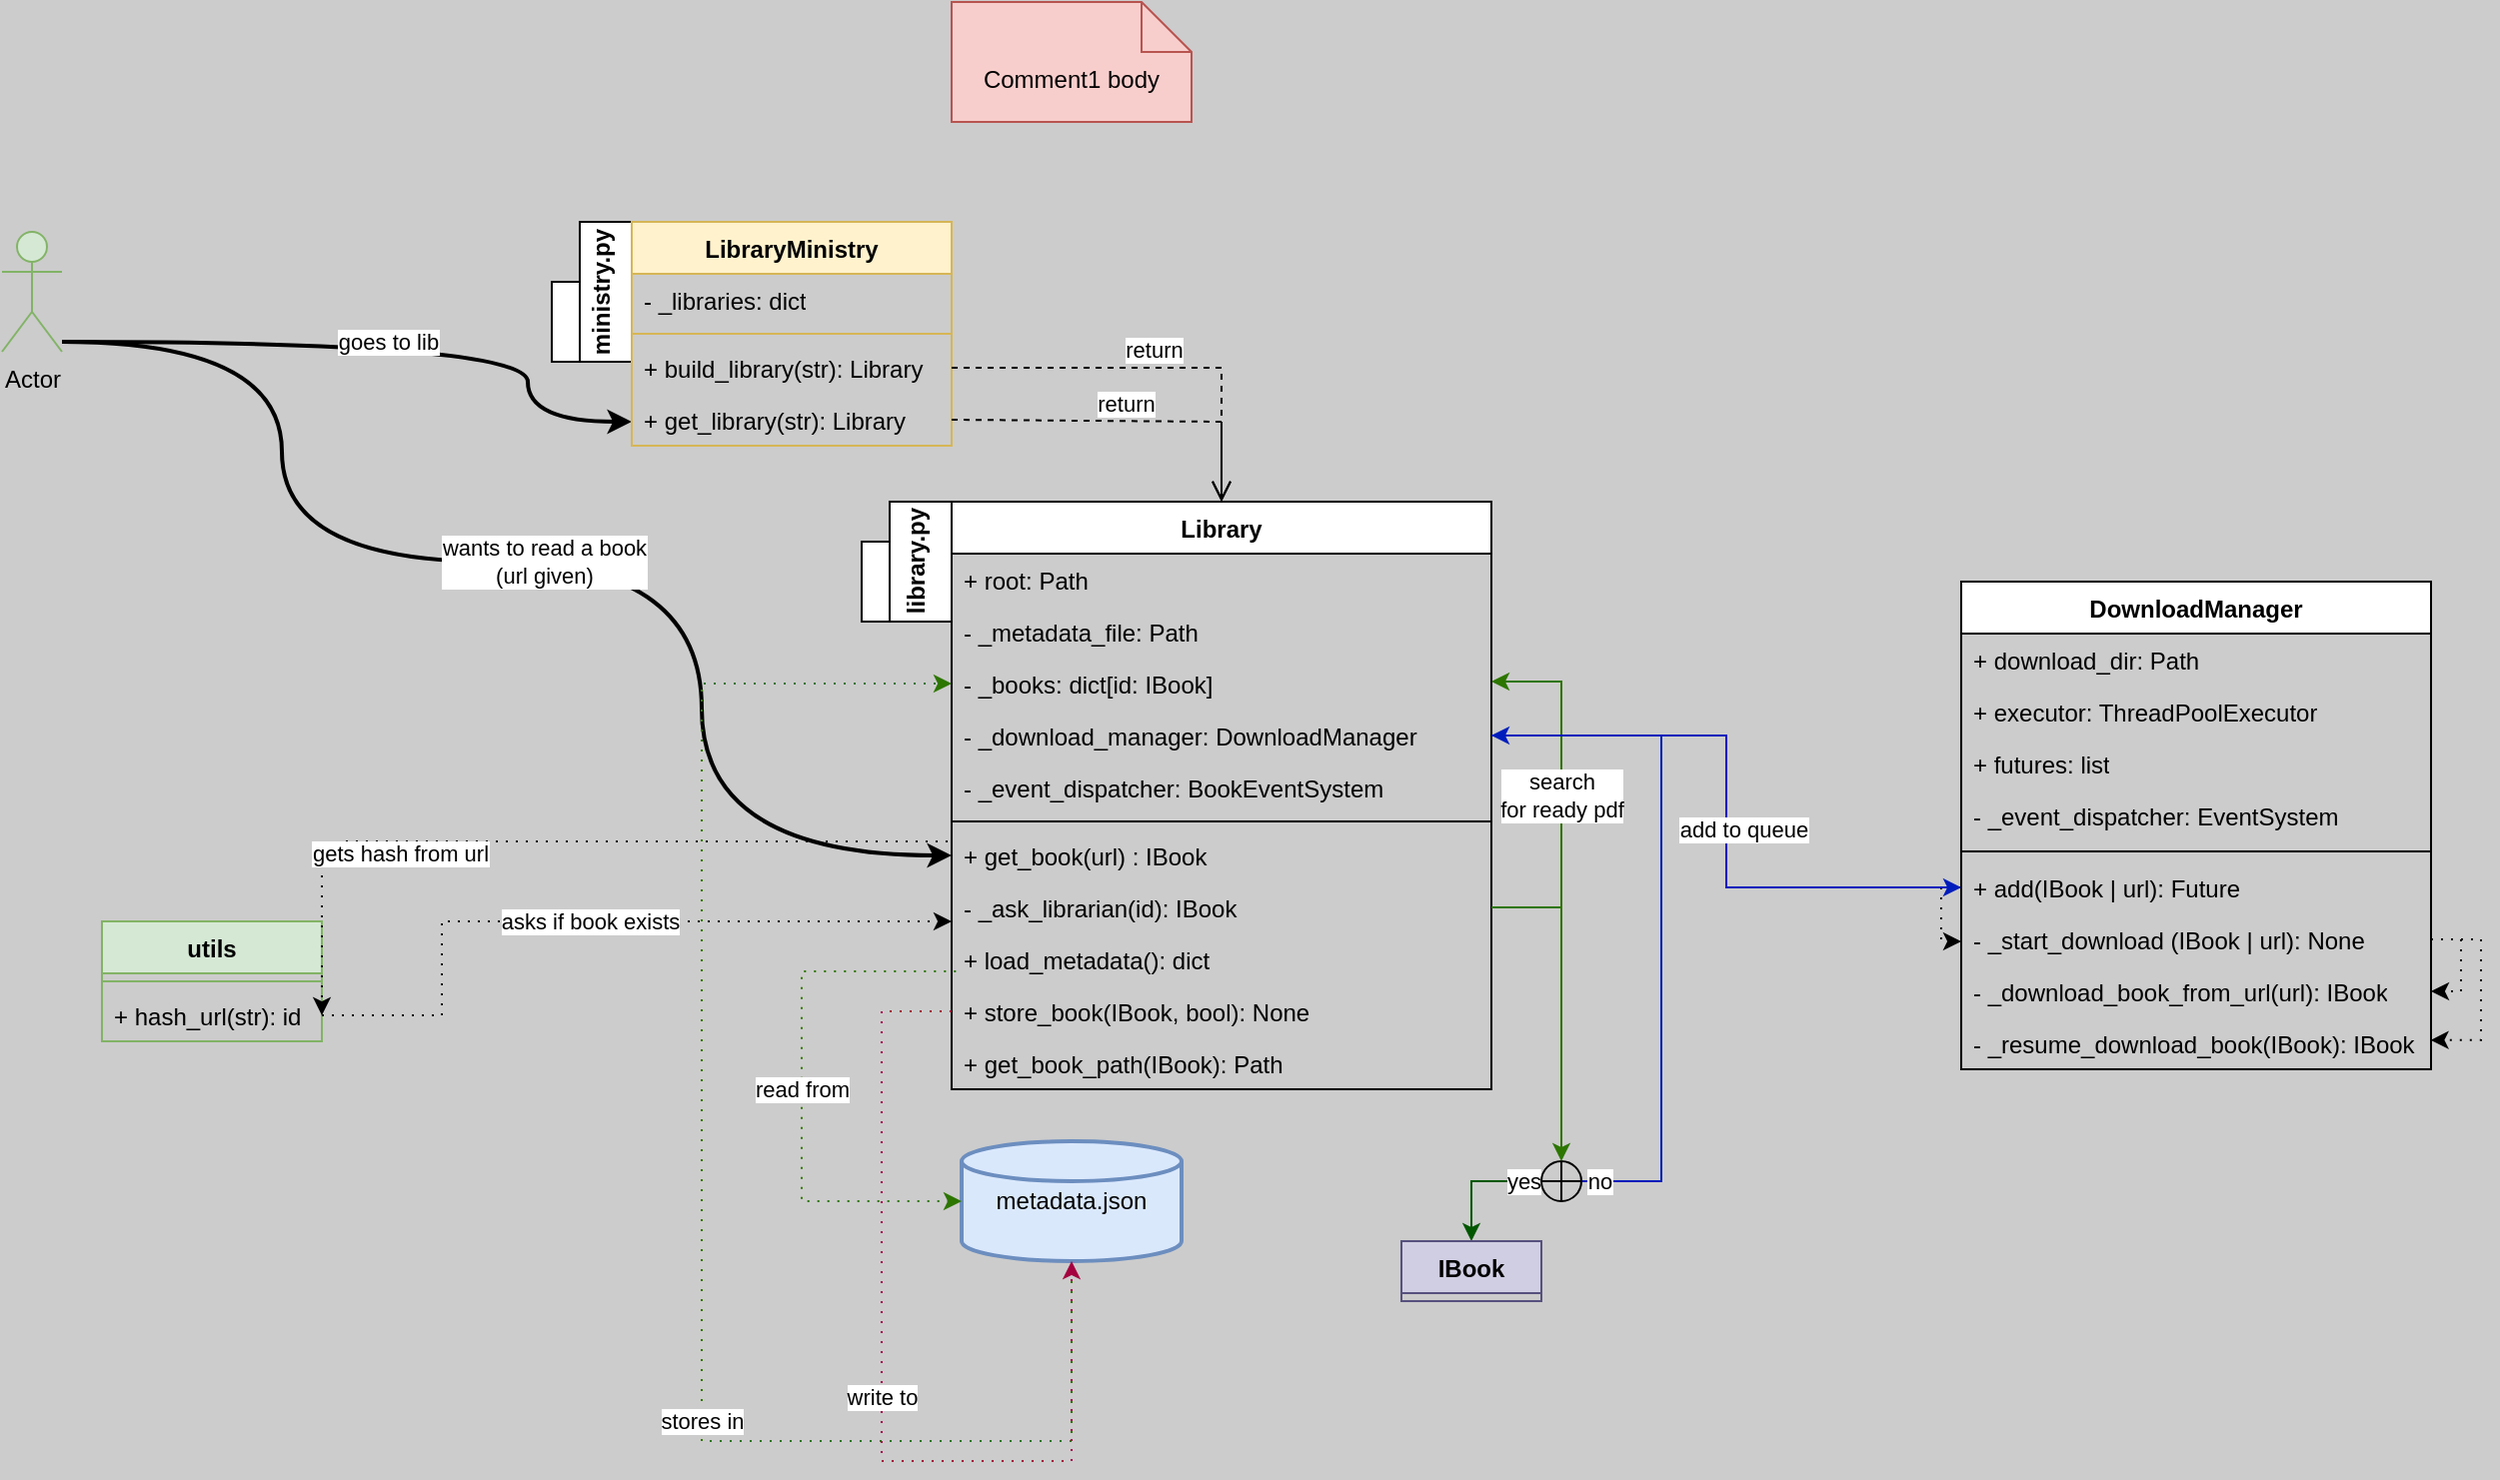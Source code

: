 <mxfile version="22.0.8" type="github">
  <diagram id="C5RBs43oDa-KdzZeNtuy" name="Page-1">
    <mxGraphModel dx="1769" dy="343" grid="1" gridSize="10" guides="1" tooltips="1" connect="0" arrows="1" fold="1" page="1" pageScale="1" pageWidth="1169" pageHeight="827" background="#CCCCCC" math="0" shadow="0">
      <root>
        <mxCell id="WIyWlLk6GJQsqaUBKTNV-0" />
        <mxCell id="WIyWlLk6GJQsqaUBKTNV-1" parent="WIyWlLk6GJQsqaUBKTNV-0" />
        <mxCell id="P9E268Bw0gb1X7N-w08P-5" value="ministry.py" style="shape=folder;fontStyle=1;spacingTop=10;tabWidth=40;tabHeight=14;tabPosition=left;html=1;whiteSpace=wrap;flipV=0;direction=north;horizontal=0;" vertex="1" parent="WIyWlLk6GJQsqaUBKTNV-1">
          <mxGeometry x="-15" y="140" width="40" height="70" as="geometry" />
        </mxCell>
        <mxCell id="P9E268Bw0gb1X7N-w08P-104" value="goes to lib" style="edgeStyle=orthogonalEdgeStyle;orthogonalLoop=1;jettySize=auto;html=1;strokeWidth=2;curved=1;" edge="1" parent="WIyWlLk6GJQsqaUBKTNV-1" source="P9E268Bw0gb1X7N-w08P-6" target="P9E268Bw0gb1X7N-w08P-27">
          <mxGeometry relative="1" as="geometry">
            <mxPoint x="-250" y="180" as="sourcePoint" />
            <Array as="points">
              <mxPoint x="-27" y="200" />
              <mxPoint x="-27" y="240" />
            </Array>
          </mxGeometry>
        </mxCell>
        <mxCell id="P9E268Bw0gb1X7N-w08P-105" value="wants to read a book&lt;br&gt;(url given)" style="edgeStyle=orthogonalEdgeStyle;orthogonalLoop=1;jettySize=auto;html=1;strokeWidth=2;shadow=0;curved=1;" edge="1" parent="WIyWlLk6GJQsqaUBKTNV-1" target="P9E268Bw0gb1X7N-w08P-28">
          <mxGeometry relative="1" as="geometry">
            <mxPoint x="-260" y="200" as="sourcePoint" />
            <mxPoint x="140" y="460" as="targetPoint" />
            <Array as="points">
              <mxPoint x="-150" y="200" />
              <mxPoint x="-150" y="310" />
              <mxPoint x="60" y="310" />
              <mxPoint x="60" y="457" />
            </Array>
          </mxGeometry>
        </mxCell>
        <mxCell id="P9E268Bw0gb1X7N-w08P-6" value="Actor" style="shape=umlActor;verticalLabelPosition=bottom;verticalAlign=top;html=1;fillColor=#d5e8d4;strokeColor=#82b366;" vertex="1" parent="WIyWlLk6GJQsqaUBKTNV-1">
          <mxGeometry x="-290" y="145" width="30" height="60" as="geometry" />
        </mxCell>
        <mxCell id="P9E268Bw0gb1X7N-w08P-15" value="LibraryMinistry" style="swimlane;fontStyle=1;align=center;verticalAlign=top;childLayout=stackLayout;horizontal=1;startSize=26;horizontalStack=0;resizeParent=1;resizeParentMax=0;resizeLast=0;collapsible=1;marginBottom=0;whiteSpace=wrap;html=1;fillColor=#fff2cc;strokeColor=#d6b656;" vertex="1" parent="WIyWlLk6GJQsqaUBKTNV-1">
          <mxGeometry x="25" y="140" width="160" height="112" as="geometry">
            <mxRectangle x="110" y="200" width="100" height="30" as="alternateBounds" />
          </mxGeometry>
        </mxCell>
        <mxCell id="P9E268Bw0gb1X7N-w08P-19" value="- _libraries: dict" style="text;strokeColor=none;fillColor=none;align=left;verticalAlign=top;spacingLeft=4;spacingRight=4;overflow=hidden;rotatable=0;points=[[0,0.5],[1,0.5]];portConstraint=eastwest;whiteSpace=wrap;html=1;" vertex="1" parent="P9E268Bw0gb1X7N-w08P-15">
          <mxGeometry y="26" width="160" height="26" as="geometry" />
        </mxCell>
        <mxCell id="P9E268Bw0gb1X7N-w08P-17" value="" style="line;strokeWidth=1;fillColor=none;align=left;verticalAlign=middle;spacingTop=-1;spacingLeft=3;spacingRight=3;rotatable=0;labelPosition=right;points=[];portConstraint=eastwest;strokeColor=inherit;" vertex="1" parent="P9E268Bw0gb1X7N-w08P-15">
          <mxGeometry y="52" width="160" height="8" as="geometry" />
        </mxCell>
        <mxCell id="P9E268Bw0gb1X7N-w08P-18" value="+ build_library(str): Library" style="text;strokeColor=none;fillColor=none;align=left;verticalAlign=top;spacingLeft=4;spacingRight=4;overflow=hidden;rotatable=0;points=[[0,0.5],[1,0.5]];portConstraint=eastwest;whiteSpace=wrap;html=1;" vertex="1" parent="P9E268Bw0gb1X7N-w08P-15">
          <mxGeometry y="60" width="160" height="26" as="geometry" />
        </mxCell>
        <mxCell id="P9E268Bw0gb1X7N-w08P-27" value="+ get_library(str): Library" style="text;strokeColor=none;fillColor=none;align=left;verticalAlign=top;spacingLeft=4;spacingRight=4;overflow=hidden;rotatable=0;points=[[0,0.5],[1,0.5]];portConstraint=eastwest;whiteSpace=wrap;html=1;" vertex="1" parent="P9E268Bw0gb1X7N-w08P-15">
          <mxGeometry y="86" width="160" height="26" as="geometry" />
        </mxCell>
        <mxCell id="P9E268Bw0gb1X7N-w08P-23" value="Library" style="swimlane;fontStyle=1;align=center;verticalAlign=top;childLayout=stackLayout;horizontal=1;startSize=26;horizontalStack=0;resizeParent=1;resizeParentMax=0;resizeLast=0;collapsible=1;marginBottom=0;whiteSpace=wrap;html=1;" vertex="1" parent="WIyWlLk6GJQsqaUBKTNV-1">
          <mxGeometry x="185" y="280" width="270" height="294" as="geometry" />
        </mxCell>
        <mxCell id="P9E268Bw0gb1X7N-w08P-24" value="+ root: Path" style="text;strokeColor=none;fillColor=none;align=left;verticalAlign=top;spacingLeft=4;spacingRight=4;overflow=hidden;rotatable=0;points=[[0,0.5],[1,0.5]];portConstraint=eastwest;whiteSpace=wrap;html=1;" vertex="1" parent="P9E268Bw0gb1X7N-w08P-23">
          <mxGeometry y="26" width="270" height="26" as="geometry" />
        </mxCell>
        <mxCell id="P9E268Bw0gb1X7N-w08P-30" value="- _metadata_file: Path" style="text;strokeColor=none;fillColor=none;align=left;verticalAlign=top;spacingLeft=4;spacingRight=4;overflow=hidden;rotatable=0;points=[[0,0.5],[1,0.5]];portConstraint=eastwest;whiteSpace=wrap;html=1;" vertex="1" parent="P9E268Bw0gb1X7N-w08P-23">
          <mxGeometry y="52" width="270" height="26" as="geometry" />
        </mxCell>
        <mxCell id="P9E268Bw0gb1X7N-w08P-33" value="- _books: dict[id: IBook]" style="text;strokeColor=none;fillColor=none;align=left;verticalAlign=top;spacingLeft=4;spacingRight=4;overflow=hidden;rotatable=0;points=[[0,0.5],[1,0.5]];portConstraint=eastwest;whiteSpace=wrap;html=1;" vertex="1" parent="P9E268Bw0gb1X7N-w08P-23">
          <mxGeometry y="78" width="270" height="26" as="geometry" />
        </mxCell>
        <mxCell id="P9E268Bw0gb1X7N-w08P-36" value="- _download_manager: DownloadManager" style="text;strokeColor=none;fillColor=none;align=left;verticalAlign=top;spacingLeft=4;spacingRight=4;overflow=hidden;rotatable=0;points=[[0,0.5],[1,0.5]];portConstraint=eastwest;whiteSpace=wrap;html=1;" vertex="1" parent="P9E268Bw0gb1X7N-w08P-23">
          <mxGeometry y="104" width="270" height="26" as="geometry" />
        </mxCell>
        <mxCell id="P9E268Bw0gb1X7N-w08P-35" value="- _event_dispatcher: BookEventSystem" style="text;strokeColor=none;fillColor=none;align=left;verticalAlign=top;spacingLeft=4;spacingRight=4;overflow=hidden;rotatable=0;points=[[0,0.5],[1,0.5]];portConstraint=eastwest;whiteSpace=wrap;html=1;" vertex="1" parent="P9E268Bw0gb1X7N-w08P-23">
          <mxGeometry y="130" width="270" height="26" as="geometry" />
        </mxCell>
        <mxCell id="P9E268Bw0gb1X7N-w08P-25" value="" style="line;strokeWidth=1;fillColor=none;align=left;verticalAlign=middle;spacingTop=-1;spacingLeft=3;spacingRight=3;rotatable=0;labelPosition=right;points=[];portConstraint=eastwest;strokeColor=inherit;" vertex="1" parent="P9E268Bw0gb1X7N-w08P-23">
          <mxGeometry y="156" width="270" height="8" as="geometry" />
        </mxCell>
        <mxCell id="P9E268Bw0gb1X7N-w08P-28" value="+ get_book(url) : IBook" style="text;strokeColor=none;fillColor=none;align=left;verticalAlign=top;spacingLeft=4;spacingRight=4;overflow=hidden;rotatable=0;points=[[0,0.5],[1,0.5]];portConstraint=eastwest;whiteSpace=wrap;html=1;" vertex="1" parent="P9E268Bw0gb1X7N-w08P-23">
          <mxGeometry y="164" width="270" height="26" as="geometry" />
        </mxCell>
        <mxCell id="P9E268Bw0gb1X7N-w08P-112" value="search&lt;br&gt;for ready pdf" style="edgeStyle=orthogonalEdgeStyle;rounded=0;orthogonalLoop=1;jettySize=auto;html=1;fillColor=#60a917;strokeColor=#2D7600;" edge="1" parent="P9E268Bw0gb1X7N-w08P-23" source="P9E268Bw0gb1X7N-w08P-26" target="P9E268Bw0gb1X7N-w08P-33">
          <mxGeometry x="0.002" relative="1" as="geometry">
            <mxPoint x="335" y="90" as="targetPoint" />
            <Array as="points">
              <mxPoint x="305" y="203" />
              <mxPoint x="305" y="90" />
            </Array>
            <mxPoint as="offset" />
          </mxGeometry>
        </mxCell>
        <mxCell id="P9E268Bw0gb1X7N-w08P-26" value="- _ask_librarian(id): IBook&lt;br&gt;" style="text;strokeColor=none;fillColor=none;align=left;verticalAlign=top;spacingLeft=4;spacingRight=4;overflow=hidden;rotatable=0;points=[[0,0.5],[1,0.5]];portConstraint=eastwest;whiteSpace=wrap;html=1;" vertex="1" parent="P9E268Bw0gb1X7N-w08P-23">
          <mxGeometry y="190" width="270" height="26" as="geometry" />
        </mxCell>
        <mxCell id="P9E268Bw0gb1X7N-w08P-29" value="+ load_metadata(): dict" style="text;strokeColor=none;fillColor=none;align=left;verticalAlign=top;spacingLeft=4;spacingRight=4;overflow=hidden;rotatable=0;points=[[0,0.5],[1,0.5]];portConstraint=eastwest;whiteSpace=wrap;html=1;" vertex="1" parent="P9E268Bw0gb1X7N-w08P-23">
          <mxGeometry y="216" width="270" height="26" as="geometry" />
        </mxCell>
        <mxCell id="P9E268Bw0gb1X7N-w08P-31" value="+ store_book(IBook, bool): None" style="text;strokeColor=none;fillColor=none;align=left;verticalAlign=top;spacingLeft=4;spacingRight=4;overflow=hidden;rotatable=0;points=[[0,0.5],[1,0.5]];portConstraint=eastwest;whiteSpace=wrap;html=1;" vertex="1" parent="P9E268Bw0gb1X7N-w08P-23">
          <mxGeometry y="242" width="270" height="26" as="geometry" />
        </mxCell>
        <mxCell id="P9E268Bw0gb1X7N-w08P-34" value="+ get_book_path(IBook): Path" style="text;strokeColor=none;fillColor=none;align=left;verticalAlign=top;spacingLeft=4;spacingRight=4;overflow=hidden;rotatable=0;points=[[0,0.5],[1,0.5]];portConstraint=eastwest;whiteSpace=wrap;html=1;" vertex="1" parent="P9E268Bw0gb1X7N-w08P-23">
          <mxGeometry y="268" width="270" height="26" as="geometry" />
        </mxCell>
        <mxCell id="P9E268Bw0gb1X7N-w08P-39" value="library.py" style="shape=folder;fontStyle=1;spacingTop=10;tabWidth=40;tabHeight=14;tabPosition=left;html=1;whiteSpace=wrap;direction=north;horizontal=0;" vertex="1" parent="WIyWlLk6GJQsqaUBKTNV-1">
          <mxGeometry x="140" y="280" width="45" height="60" as="geometry" />
        </mxCell>
        <mxCell id="P9E268Bw0gb1X7N-w08P-42" value="return" style="html=1;verticalAlign=bottom;endArrow=open;dashed=1;endSize=8;curved=0;rounded=0;entryX=0.5;entryY=0;entryDx=0;entryDy=0;exitX=1;exitY=0.5;exitDx=0;exitDy=0;" edge="1" parent="WIyWlLk6GJQsqaUBKTNV-1" source="P9E268Bw0gb1X7N-w08P-18" target="P9E268Bw0gb1X7N-w08P-23">
          <mxGeometry relative="1" as="geometry">
            <mxPoint x="280" y="140" as="sourcePoint" />
            <mxPoint x="290" y="330" as="targetPoint" />
            <Array as="points">
              <mxPoint x="320" y="213" />
            </Array>
          </mxGeometry>
        </mxCell>
        <mxCell id="P9E268Bw0gb1X7N-w08P-43" value="return" style="html=1;verticalAlign=bottom;endArrow=open;dashed=1;endSize=8;curved=0;rounded=0;exitX=1;exitY=0.5;exitDx=0;exitDy=0;" edge="1" parent="WIyWlLk6GJQsqaUBKTNV-1" source="P9E268Bw0gb1X7N-w08P-27" target="P9E268Bw0gb1X7N-w08P-23">
          <mxGeometry relative="1" as="geometry">
            <mxPoint x="195" y="223" as="sourcePoint" />
            <mxPoint x="440" y="250" as="targetPoint" />
            <Array as="points">
              <mxPoint x="320" y="240" />
            </Array>
          </mxGeometry>
        </mxCell>
        <mxCell id="P9E268Bw0gb1X7N-w08P-53" value="Comment1 body" style="shape=note2;boundedLbl=1;whiteSpace=wrap;html=1;size=25;verticalAlign=top;align=center;fillColor=#f8cecc;strokeColor=#b85450;" vertex="1" parent="WIyWlLk6GJQsqaUBKTNV-1">
          <mxGeometry x="185" y="30" width="120" height="60" as="geometry" />
        </mxCell>
        <mxCell id="P9E268Bw0gb1X7N-w08P-54" value="DownloadManager" style="swimlane;fontStyle=1;align=center;verticalAlign=top;childLayout=stackLayout;horizontal=1;startSize=26;horizontalStack=0;resizeParent=1;resizeParentMax=0;resizeLast=0;collapsible=1;marginBottom=0;whiteSpace=wrap;html=1;" vertex="1" parent="WIyWlLk6GJQsqaUBKTNV-1">
          <mxGeometry x="690" y="320" width="235" height="244" as="geometry" />
        </mxCell>
        <mxCell id="P9E268Bw0gb1X7N-w08P-55" value="+ download_dir: Path" style="text;strokeColor=none;fillColor=none;align=left;verticalAlign=top;spacingLeft=4;spacingRight=4;overflow=hidden;rotatable=0;points=[[0,0.5],[1,0.5]];portConstraint=eastwest;whiteSpace=wrap;html=1;" vertex="1" parent="P9E268Bw0gb1X7N-w08P-54">
          <mxGeometry y="26" width="235" height="26" as="geometry" />
        </mxCell>
        <mxCell id="P9E268Bw0gb1X7N-w08P-60" value="+ executor: ThreadPoolExecutor" style="text;strokeColor=none;fillColor=none;align=left;verticalAlign=top;spacingLeft=4;spacingRight=4;overflow=hidden;rotatable=0;points=[[0,0.5],[1,0.5]];portConstraint=eastwest;whiteSpace=wrap;html=1;" vertex="1" parent="P9E268Bw0gb1X7N-w08P-54">
          <mxGeometry y="52" width="235" height="26" as="geometry" />
        </mxCell>
        <mxCell id="P9E268Bw0gb1X7N-w08P-64" value="+ futures: list" style="text;strokeColor=none;fillColor=none;align=left;verticalAlign=top;spacingLeft=4;spacingRight=4;overflow=hidden;rotatable=0;points=[[0,0.5],[1,0.5]];portConstraint=eastwest;whiteSpace=wrap;html=1;" vertex="1" parent="P9E268Bw0gb1X7N-w08P-54">
          <mxGeometry y="78" width="235" height="26" as="geometry" />
        </mxCell>
        <mxCell id="P9E268Bw0gb1X7N-w08P-63" value="- _event_dispatcher: EventSystem" style="text;strokeColor=none;fillColor=none;align=left;verticalAlign=top;spacingLeft=4;spacingRight=4;overflow=hidden;rotatable=0;points=[[0,0.5],[1,0.5]];portConstraint=eastwest;whiteSpace=wrap;html=1;" vertex="1" parent="P9E268Bw0gb1X7N-w08P-54">
          <mxGeometry y="104" width="235" height="26" as="geometry" />
        </mxCell>
        <mxCell id="P9E268Bw0gb1X7N-w08P-56" value="" style="line;strokeWidth=1;fillColor=none;align=left;verticalAlign=middle;spacingTop=-1;spacingLeft=3;spacingRight=3;rotatable=0;labelPosition=right;points=[];portConstraint=eastwest;strokeColor=inherit;" vertex="1" parent="P9E268Bw0gb1X7N-w08P-54">
          <mxGeometry y="130" width="235" height="10" as="geometry" />
        </mxCell>
        <mxCell id="P9E268Bw0gb1X7N-w08P-88" style="edgeStyle=orthogonalEdgeStyle;rounded=0;orthogonalLoop=1;jettySize=auto;html=1;dashed=1;dashPattern=1 4;" edge="1" parent="P9E268Bw0gb1X7N-w08P-54" source="P9E268Bw0gb1X7N-w08P-57">
          <mxGeometry relative="1" as="geometry">
            <mxPoint y="180" as="targetPoint" />
            <Array as="points">
              <mxPoint x="-10" y="153" />
              <mxPoint x="-10" y="180" />
            </Array>
          </mxGeometry>
        </mxCell>
        <mxCell id="P9E268Bw0gb1X7N-w08P-57" value="+ add(IBook | url): Future" style="text;strokeColor=none;fillColor=none;align=left;verticalAlign=top;spacingLeft=4;spacingRight=4;overflow=hidden;rotatable=0;points=[[0,0.5],[1,0.5]];portConstraint=eastwest;whiteSpace=wrap;html=1;" vertex="1" parent="P9E268Bw0gb1X7N-w08P-54">
          <mxGeometry y="140" width="235" height="26" as="geometry" />
        </mxCell>
        <mxCell id="P9E268Bw0gb1X7N-w08P-58" value="- _start_download (IBook | url): None" style="text;strokeColor=none;fillColor=none;align=left;verticalAlign=top;spacingLeft=4;spacingRight=4;overflow=hidden;rotatable=0;points=[[0,0.5],[1,0.5]];portConstraint=eastwest;whiteSpace=wrap;html=1;" vertex="1" parent="P9E268Bw0gb1X7N-w08P-54">
          <mxGeometry y="166" width="235" height="26" as="geometry" />
        </mxCell>
        <mxCell id="P9E268Bw0gb1X7N-w08P-59" value="- _download_book_from_url(url): IBook" style="text;strokeColor=none;fillColor=none;align=left;verticalAlign=top;spacingLeft=4;spacingRight=4;overflow=hidden;rotatable=0;points=[[0,0.5],[1,0.5]];portConstraint=eastwest;whiteSpace=wrap;html=1;" vertex="1" parent="P9E268Bw0gb1X7N-w08P-54">
          <mxGeometry y="192" width="235" height="26" as="geometry" />
        </mxCell>
        <mxCell id="P9E268Bw0gb1X7N-w08P-61" value="- _resume_download_book(IBook): IBook" style="text;strokeColor=none;fillColor=none;align=left;verticalAlign=top;spacingLeft=4;spacingRight=4;overflow=hidden;rotatable=0;points=[[0,0.5],[1,0.5]];portConstraint=eastwest;whiteSpace=wrap;html=1;" vertex="1" parent="P9E268Bw0gb1X7N-w08P-54">
          <mxGeometry y="218" width="235" height="26" as="geometry" />
        </mxCell>
        <mxCell id="P9E268Bw0gb1X7N-w08P-89" style="edgeStyle=orthogonalEdgeStyle;rounded=0;orthogonalLoop=1;jettySize=auto;html=1;dashed=1;dashPattern=1 4;entryX=0.999;entryY=0.439;entryDx=0;entryDy=0;entryPerimeter=0;" edge="1" parent="P9E268Bw0gb1X7N-w08P-54" source="P9E268Bw0gb1X7N-w08P-58" target="P9E268Bw0gb1X7N-w08P-61">
          <mxGeometry relative="1" as="geometry">
            <mxPoint x="240" y="230" as="targetPoint" />
            <Array as="points">
              <mxPoint x="260" y="179" />
              <mxPoint x="260" y="229" />
            </Array>
          </mxGeometry>
        </mxCell>
        <mxCell id="P9E268Bw0gb1X7N-w08P-90" style="edgeStyle=orthogonalEdgeStyle;rounded=0;orthogonalLoop=1;jettySize=auto;html=1;dashed=1;dashPattern=1 4;entryX=1;entryY=0.5;entryDx=0;entryDy=0;" edge="1" parent="P9E268Bw0gb1X7N-w08P-54" source="P9E268Bw0gb1X7N-w08P-58" target="P9E268Bw0gb1X7N-w08P-59">
          <mxGeometry relative="1" as="geometry">
            <mxPoint x="250" y="210" as="targetPoint" />
            <Array as="points">
              <mxPoint x="250" y="179" />
              <mxPoint x="250" y="205" />
            </Array>
          </mxGeometry>
        </mxCell>
        <mxCell id="P9E268Bw0gb1X7N-w08P-76" style="rounded=0;orthogonalLoop=1;jettySize=auto;html=1;exitX=1;exitY=0.5;exitDx=0;exitDy=0;entryX=0;entryY=0.5;entryDx=0;entryDy=0;jumpStyle=none;edgeStyle=orthogonalEdgeStyle;fillColor=#0050ef;strokeColor=#001DBC;" edge="1" parent="WIyWlLk6GJQsqaUBKTNV-1" source="P9E268Bw0gb1X7N-w08P-36" target="P9E268Bw0gb1X7N-w08P-57">
          <mxGeometry relative="1" as="geometry">
            <mxPoint x="690" y="210" as="targetPoint" />
          </mxGeometry>
        </mxCell>
        <mxCell id="P9E268Bw0gb1X7N-w08P-127" value="add to queue" style="edgeLabel;html=1;align=center;verticalAlign=middle;resizable=0;points=[];" vertex="1" connectable="0" parent="P9E268Bw0gb1X7N-w08P-76">
          <mxGeometry x="0.08" y="-1" relative="1" as="geometry">
            <mxPoint x="9" y="-4" as="offset" />
          </mxGeometry>
        </mxCell>
        <mxCell id="P9E268Bw0gb1X7N-w08P-110" value="yes" style="edgeStyle=orthogonalEdgeStyle;rounded=0;orthogonalLoop=1;jettySize=auto;html=1;entryX=0.5;entryY=0;entryDx=0;entryDy=0;fillColor=#008a00;strokeColor=#005700;" edge="1" parent="WIyWlLk6GJQsqaUBKTNV-1" source="P9E268Bw0gb1X7N-w08P-92" target="P9E268Bw0gb1X7N-w08P-113">
          <mxGeometry x="-0.713" relative="1" as="geometry">
            <mxPoint x="440" y="720" as="targetPoint" />
            <Array as="points">
              <mxPoint x="445" y="620" />
            </Array>
            <mxPoint as="offset" />
          </mxGeometry>
        </mxCell>
        <mxCell id="P9E268Bw0gb1X7N-w08P-111" value="no" style="edgeStyle=orthogonalEdgeStyle;rounded=0;orthogonalLoop=1;jettySize=auto;html=1;fillColor=#0050ef;strokeColor=#001DBC;" edge="1" parent="WIyWlLk6GJQsqaUBKTNV-1" source="P9E268Bw0gb1X7N-w08P-92" target="P9E268Bw0gb1X7N-w08P-36">
          <mxGeometry x="-0.949" relative="1" as="geometry">
            <mxPoint x="550" y="510" as="targetPoint" />
            <Array as="points">
              <mxPoint x="540" y="620" />
              <mxPoint x="540" y="397" />
            </Array>
            <mxPoint as="offset" />
          </mxGeometry>
        </mxCell>
        <mxCell id="P9E268Bw0gb1X7N-w08P-92" value="" style="verticalLabelPosition=bottom;verticalAlign=top;html=1;shape=mxgraph.flowchart.summing_function;direction=south;fillColor=none;" vertex="1" parent="WIyWlLk6GJQsqaUBKTNV-1">
          <mxGeometry x="480" y="610" width="20" height="20" as="geometry" />
        </mxCell>
        <mxCell id="P9E268Bw0gb1X7N-w08P-94" value="utils" style="swimlane;fontStyle=1;align=center;verticalAlign=top;childLayout=stackLayout;horizontal=1;startSize=26;horizontalStack=0;resizeParent=1;resizeParentMax=0;resizeLast=0;collapsible=1;marginBottom=0;whiteSpace=wrap;html=1;fillColor=#d5e8d4;strokeColor=#82b366;" vertex="1" parent="WIyWlLk6GJQsqaUBKTNV-1">
          <mxGeometry x="-240" y="490" width="110" height="60" as="geometry" />
        </mxCell>
        <mxCell id="P9E268Bw0gb1X7N-w08P-96" value="" style="line;strokeWidth=1;fillColor=none;align=left;verticalAlign=middle;spacingTop=-1;spacingLeft=3;spacingRight=3;rotatable=0;labelPosition=right;points=[];portConstraint=eastwest;strokeColor=inherit;" vertex="1" parent="P9E268Bw0gb1X7N-w08P-94">
          <mxGeometry y="26" width="110" height="8" as="geometry" />
        </mxCell>
        <mxCell id="P9E268Bw0gb1X7N-w08P-97" value="+ hash_url(str): id" style="text;strokeColor=none;fillColor=none;align=left;verticalAlign=top;spacingLeft=4;spacingRight=4;overflow=hidden;rotatable=0;points=[[0,0.5],[1,0.5]];portConstraint=eastwest;whiteSpace=wrap;html=1;" vertex="1" parent="P9E268Bw0gb1X7N-w08P-94">
          <mxGeometry y="34" width="110" height="26" as="geometry" />
        </mxCell>
        <mxCell id="P9E268Bw0gb1X7N-w08P-93" value="gets hash from url" style="edgeStyle=orthogonalEdgeStyle;rounded=0;orthogonalLoop=1;jettySize=auto;html=1;exitX=0;exitY=0.5;exitDx=0;exitDy=0;dashed=1;dashPattern=1 4;entryX=1;entryY=0.5;entryDx=0;entryDy=0;" edge="1" parent="WIyWlLk6GJQsqaUBKTNV-1" source="P9E268Bw0gb1X7N-w08P-26" target="P9E268Bw0gb1X7N-w08P-97">
          <mxGeometry x="0.422" y="6" relative="1" as="geometry">
            <mxPoint x="-120" y="630" as="targetPoint" />
            <Array as="points">
              <mxPoint x="185" y="450" />
              <mxPoint x="-120" y="450" />
              <mxPoint x="-120" y="457" />
            </Array>
            <mxPoint as="offset" />
          </mxGeometry>
        </mxCell>
        <mxCell id="P9E268Bw0gb1X7N-w08P-103" value="stores in" style="edgeStyle=orthogonalEdgeStyle;rounded=0;orthogonalLoop=1;jettySize=auto;html=1;fillColor=#60a917;strokeColor=#2D7600;dashed=1;dashPattern=1 4;" edge="1" parent="WIyWlLk6GJQsqaUBKTNV-1" source="P9E268Bw0gb1X7N-w08P-99" target="P9E268Bw0gb1X7N-w08P-33">
          <mxGeometry x="-0.268" relative="1" as="geometry">
            <Array as="points">
              <mxPoint x="245" y="750" />
              <mxPoint x="60" y="750" />
              <mxPoint x="60" y="371" />
            </Array>
            <mxPoint as="offset" />
          </mxGeometry>
        </mxCell>
        <mxCell id="P9E268Bw0gb1X7N-w08P-99" value="metadata.json" style="strokeWidth=2;html=1;shape=mxgraph.flowchart.database;whiteSpace=wrap;fillColor=#dae8fc;strokeColor=#6c8ebf;" vertex="1" parent="WIyWlLk6GJQsqaUBKTNV-1">
          <mxGeometry x="190" y="600" width="110" height="60" as="geometry" />
        </mxCell>
        <mxCell id="P9E268Bw0gb1X7N-w08P-102" value="write to" style="edgeStyle=orthogonalEdgeStyle;rounded=0;orthogonalLoop=1;jettySize=auto;html=1;exitX=0;exitY=0.5;exitDx=0;exitDy=0;fillColor=#d80073;strokeColor=#A50040;dashed=1;dashPattern=1 4;" edge="1" parent="WIyWlLk6GJQsqaUBKTNV-1" source="P9E268Bw0gb1X7N-w08P-31" target="P9E268Bw0gb1X7N-w08P-99">
          <mxGeometry relative="1" as="geometry">
            <Array as="points">
              <mxPoint x="150" y="535" />
              <mxPoint x="150" y="760" />
            </Array>
          </mxGeometry>
        </mxCell>
        <mxCell id="P9E268Bw0gb1X7N-w08P-101" value="read from" style="edgeStyle=orthogonalEdgeStyle;rounded=0;orthogonalLoop=1;jettySize=auto;html=1;exitX=0.008;exitY=0.729;exitDx=0;exitDy=0;exitPerimeter=0;fillColor=#60a917;strokeColor=#2D7600;dashed=1;dashPattern=1 4;" edge="1" parent="WIyWlLk6GJQsqaUBKTNV-1" source="P9E268Bw0gb1X7N-w08P-29" target="P9E268Bw0gb1X7N-w08P-99">
          <mxGeometry x="0.0" relative="1" as="geometry">
            <mxPoint x="60" y="510" as="sourcePoint" />
            <Array as="points">
              <mxPoint x="110" y="515" />
              <mxPoint x="110" y="630" />
            </Array>
            <mxPoint as="offset" />
          </mxGeometry>
        </mxCell>
        <mxCell id="P9E268Bw0gb1X7N-w08P-106" value="asks if book exists" style="edgeStyle=orthogonalEdgeStyle;rounded=0;orthogonalLoop=1;jettySize=auto;html=1;exitX=1;exitY=0.5;exitDx=0;exitDy=0;dashed=1;dashPattern=1 4;" edge="1" parent="WIyWlLk6GJQsqaUBKTNV-1" source="P9E268Bw0gb1X7N-w08P-97" target="P9E268Bw0gb1X7N-w08P-26">
          <mxGeometry relative="1" as="geometry">
            <mxPoint x="-50" y="490" as="targetPoint" />
            <Array as="points">
              <mxPoint x="-70" y="537" />
              <mxPoint x="-70" y="490" />
            </Array>
          </mxGeometry>
        </mxCell>
        <mxCell id="P9E268Bw0gb1X7N-w08P-107" style="edgeStyle=orthogonalEdgeStyle;rounded=0;orthogonalLoop=1;jettySize=auto;html=1;entryX=0;entryY=0.5;entryDx=0;entryDy=0;entryPerimeter=0;fillColor=#60a917;strokeColor=#2D7600;" edge="1" parent="WIyWlLk6GJQsqaUBKTNV-1" source="P9E268Bw0gb1X7N-w08P-26" target="P9E268Bw0gb1X7N-w08P-92">
          <mxGeometry relative="1" as="geometry">
            <mxPoint x="530" y="560" as="targetPoint" />
            <Array as="points">
              <mxPoint x="490" y="483" />
            </Array>
          </mxGeometry>
        </mxCell>
        <mxCell id="P9E268Bw0gb1X7N-w08P-113" value="IBook" style="swimlane;fontStyle=1;align=center;verticalAlign=top;childLayout=stackLayout;horizontal=1;startSize=26;horizontalStack=0;resizeParent=1;resizeParentMax=0;resizeLast=0;collapsible=1;marginBottom=0;whiteSpace=wrap;html=1;fillColor=#d0cee2;strokeColor=#56517e;" vertex="1" collapsed="1" parent="WIyWlLk6GJQsqaUBKTNV-1">
          <mxGeometry x="410" y="650" width="70" height="30" as="geometry">
            <mxRectangle x="350" y="720" width="160" height="320" as="alternateBounds" />
          </mxGeometry>
        </mxCell>
        <mxCell id="P9E268Bw0gb1X7N-w08P-114" value="+ url: str" style="text;strokeColor=none;fillColor=none;align=left;verticalAlign=top;spacingLeft=4;spacingRight=4;overflow=hidden;rotatable=0;points=[[0,0.5],[1,0.5]];portConstraint=eastwest;whiteSpace=wrap;html=1;" vertex="1" parent="P9E268Bw0gb1X7N-w08P-113">
          <mxGeometry y="26" width="160" height="26" as="geometry" />
        </mxCell>
        <mxCell id="P9E268Bw0gb1X7N-w08P-123" value="+ id: int" style="text;strokeColor=none;fillColor=none;align=left;verticalAlign=top;spacingLeft=4;spacingRight=4;overflow=hidden;rotatable=0;points=[[0,0.5],[1,0.5]];portConstraint=eastwest;whiteSpace=wrap;html=1;" vertex="1" parent="P9E268Bw0gb1X7N-w08P-113">
          <mxGeometry y="52" width="160" height="26" as="geometry" />
        </mxCell>
        <mxCell id="P9E268Bw0gb1X7N-w08P-118" value="+ title: str" style="text;strokeColor=none;fillColor=none;align=left;verticalAlign=top;spacingLeft=4;spacingRight=4;overflow=hidden;rotatable=0;points=[[0,0.5],[1,0.5]];portConstraint=eastwest;whiteSpace=wrap;html=1;" vertex="1" parent="P9E268Bw0gb1X7N-w08P-113">
          <mxGeometry y="78" width="160" height="26" as="geometry" />
        </mxCell>
        <mxCell id="P9E268Bw0gb1X7N-w08P-117" value="+ author: str" style="text;strokeColor=none;fillColor=none;align=left;verticalAlign=top;spacingLeft=4;spacingRight=4;overflow=hidden;rotatable=0;points=[[0,0.5],[1,0.5]];portConstraint=eastwest;whiteSpace=wrap;html=1;" vertex="1" parent="P9E268Bw0gb1X7N-w08P-113">
          <mxGeometry y="104" width="160" height="26" as="geometry" />
        </mxCell>
        <mxCell id="P9E268Bw0gb1X7N-w08P-119" value="+ num_pages: int" style="text;strokeColor=none;fillColor=none;align=left;verticalAlign=top;spacingLeft=4;spacingRight=4;overflow=hidden;rotatable=0;points=[[0,0.5],[1,0.5]];portConstraint=eastwest;whiteSpace=wrap;html=1;" vertex="1" parent="P9E268Bw0gb1X7N-w08P-113">
          <mxGeometry y="130" width="160" height="26" as="geometry" />
        </mxCell>
        <mxCell id="P9E268Bw0gb1X7N-w08P-125" value="+ library: int" style="text;strokeColor=none;fillColor=none;align=left;verticalAlign=top;spacingLeft=4;spacingRight=4;overflow=hidden;rotatable=0;points=[[0,0.5],[1,0.5]];portConstraint=eastwest;whiteSpace=wrap;html=1;" vertex="1" parent="P9E268Bw0gb1X7N-w08P-113">
          <mxGeometry y="156" width="160" height="26" as="geometry" />
        </mxCell>
        <mxCell id="P9E268Bw0gb1X7N-w08P-124" value="+ library_book_id: int" style="text;strokeColor=none;fillColor=none;align=left;verticalAlign=top;spacingLeft=4;spacingRight=4;overflow=hidden;rotatable=0;points=[[0,0.5],[1,0.5]];portConstraint=eastwest;whiteSpace=wrap;html=1;" vertex="1" parent="P9E268Bw0gb1X7N-w08P-113">
          <mxGeometry y="182" width="160" height="26" as="geometry" />
        </mxCell>
        <mxCell id="P9E268Bw0gb1X7N-w08P-120" value="+ state: int" style="text;strokeColor=none;fillColor=none;align=left;verticalAlign=top;spacingLeft=4;spacingRight=4;overflow=hidden;rotatable=0;points=[[0,0.5],[1,0.5]];portConstraint=eastwest;whiteSpace=wrap;html=1;" vertex="1" parent="P9E268Bw0gb1X7N-w08P-113">
          <mxGeometry y="208" width="160" height="26" as="geometry" />
        </mxCell>
        <mxCell id="P9E268Bw0gb1X7N-w08P-122" value="_ tech: dict" style="text;strokeColor=none;fillColor=none;align=left;verticalAlign=top;spacingLeft=4;spacingRight=4;overflow=hidden;rotatable=0;points=[[0,0.5],[1,0.5]];portConstraint=eastwest;whiteSpace=wrap;html=1;" vertex="1" parent="P9E268Bw0gb1X7N-w08P-113">
          <mxGeometry y="234" width="160" height="26" as="geometry" />
        </mxCell>
        <mxCell id="P9E268Bw0gb1X7N-w08P-121" value="- _progress_page: int" style="text;strokeColor=none;fillColor=none;align=left;verticalAlign=top;spacingLeft=4;spacingRight=4;overflow=hidden;rotatable=0;points=[[0,0.5],[1,0.5]];portConstraint=eastwest;whiteSpace=wrap;html=1;" vertex="1" parent="P9E268Bw0gb1X7N-w08P-113">
          <mxGeometry y="260" width="160" height="26" as="geometry" />
        </mxCell>
        <mxCell id="P9E268Bw0gb1X7N-w08P-115" value="" style="line;strokeWidth=1;fillColor=none;align=left;verticalAlign=middle;spacingTop=-1;spacingLeft=3;spacingRight=3;rotatable=0;labelPosition=right;points=[];portConstraint=eastwest;strokeColor=inherit;" vertex="1" parent="P9E268Bw0gb1X7N-w08P-113">
          <mxGeometry y="286" width="160" height="8" as="geometry" />
        </mxCell>
        <mxCell id="P9E268Bw0gb1X7N-w08P-116" value="+ to_dict(bool): dict" style="text;strokeColor=none;fillColor=none;align=left;verticalAlign=top;spacingLeft=4;spacingRight=4;overflow=hidden;rotatable=0;points=[[0,0.5],[1,0.5]];portConstraint=eastwest;whiteSpace=wrap;html=1;" vertex="1" parent="P9E268Bw0gb1X7N-w08P-113">
          <mxGeometry y="294" width="160" height="26" as="geometry" />
        </mxCell>
      </root>
    </mxGraphModel>
  </diagram>
</mxfile>
